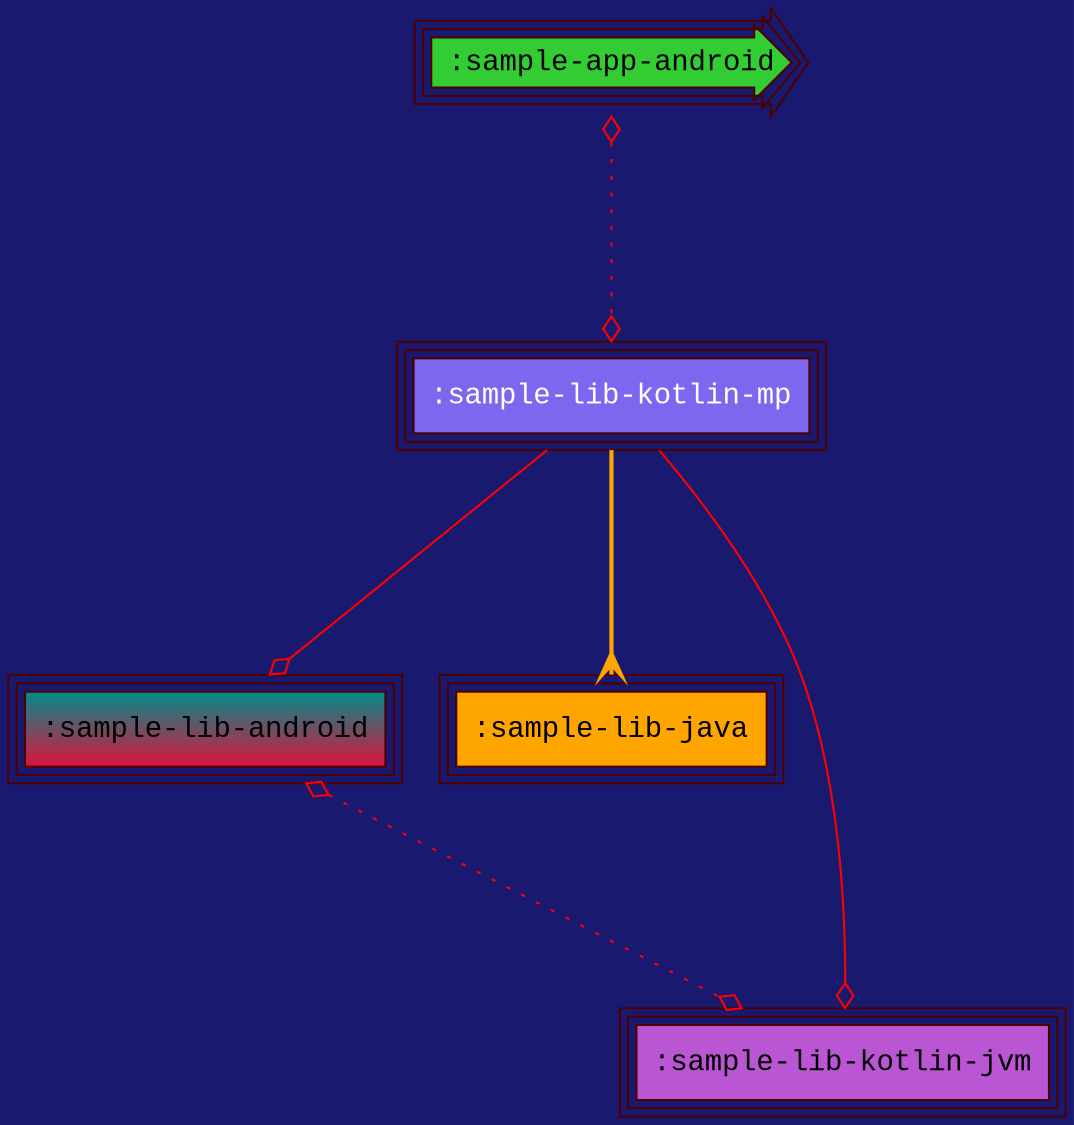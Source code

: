 digraph {
  edge [arrowhead="ediamond",arrowtail="none",color="red",labelfloat="true",fontcolor="lime"]
  graph [layout="dot",bgcolor="MidnightBlue",fontsize="30",rankdir="TB",ranksep="1.5"]
  node [fontname="Courier New",peripheries="3",style="filled",shape="box",color="#4C0000"]
  ":sample-app-android" [shape="rarrow",style="radial",fillcolor="limegreen"]
  ":sample-lib-android" [gradientangle="90",fillcolor="crimson:cyan4"]
  ":sample-lib-java" [fillcolor="orange"]
  ":sample-lib-kotlin-jvm" [fillcolor="mediumorchid"]
  ":sample-lib-kotlin-mp" [fontcolor="white",fillcolor="mediumslateblue"]
  ":sample-app-android" -> ":sample-lib-kotlin-mp" [style="dotted",dir="both",arrowtail="ediamond"]
  ":sample-lib-android" -> ":sample-lib-kotlin-jvm" [style="dotted",dir="both",arrowtail="ediamond"]
  ":sample-lib-kotlin-mp" -> ":sample-lib-android" [style="solid",weight="5"]
  ":sample-lib-kotlin-mp" -> ":sample-lib-java" [style="bold",color="orange",arrowhead="crow"]
  ":sample-lib-kotlin-mp" -> ":sample-lib-kotlin-jvm" [style="solid",weight="5"]
}
